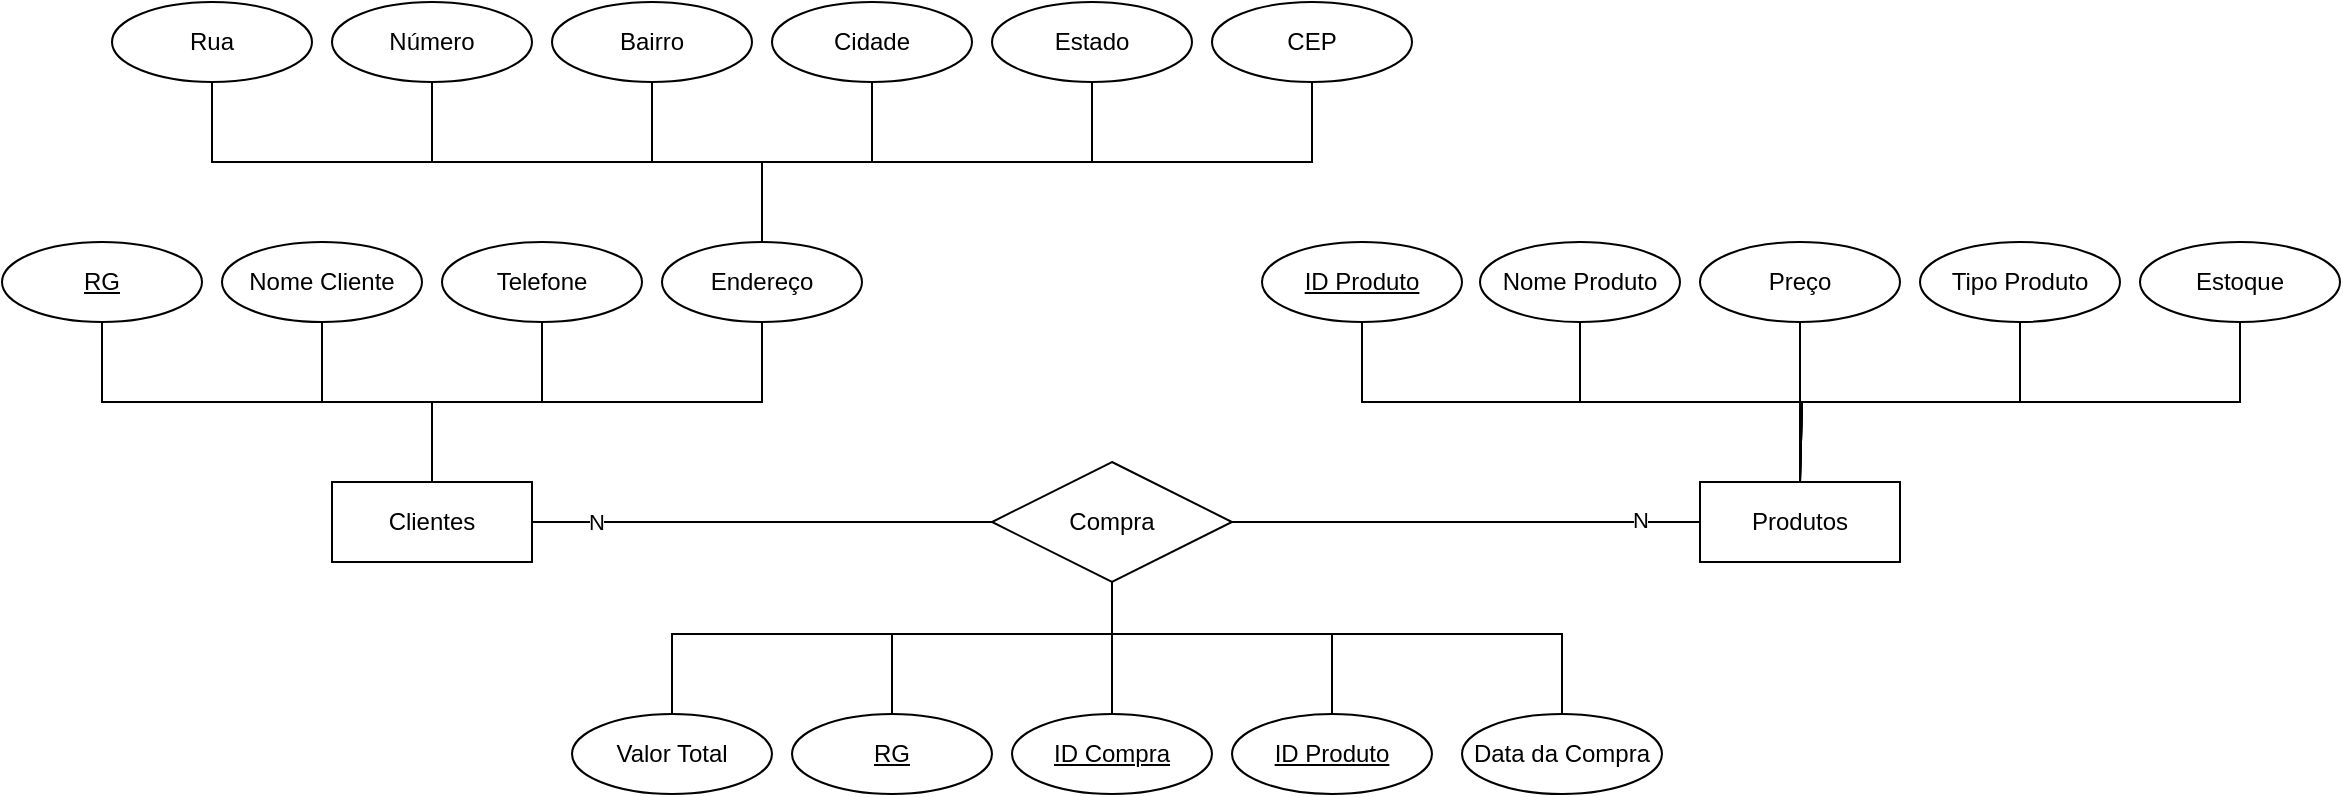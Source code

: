 <mxfile version="24.1.0" type="device">
  <diagram name="Página-1" id="aeikO824CCe3WyeBYj8U">
    <mxGraphModel dx="1235" dy="624" grid="1" gridSize="10" guides="1" tooltips="1" connect="1" arrows="1" fold="1" page="1" pageScale="1" pageWidth="1169" pageHeight="827" math="0" shadow="0">
      <root>
        <mxCell id="0" />
        <mxCell id="1" parent="0" />
        <mxCell id="he8aFslZOk4jWWmpaRF2-1" value="Clientes" style="rounded=1;arcSize=0;whiteSpace=wrap;html=1;align=center;" vertex="1" parent="1">
          <mxGeometry x="165" y="240" width="100" height="40" as="geometry" />
        </mxCell>
        <mxCell id="he8aFslZOk4jWWmpaRF2-2" value="RG" style="ellipse;whiteSpace=wrap;html=1;align=center;fontStyle=4;" vertex="1" parent="1">
          <mxGeometry y="120" width="100" height="40" as="geometry" />
        </mxCell>
        <mxCell id="he8aFslZOk4jWWmpaRF2-4" value="Nome Cliente" style="ellipse;whiteSpace=wrap;html=1;align=center;" vertex="1" parent="1">
          <mxGeometry x="110" y="120" width="100" height="40" as="geometry" />
        </mxCell>
        <mxCell id="he8aFslZOk4jWWmpaRF2-5" value="Telefone" style="ellipse;whiteSpace=wrap;html=1;align=center;" vertex="1" parent="1">
          <mxGeometry x="220" y="120" width="100" height="40" as="geometry" />
        </mxCell>
        <mxCell id="he8aFslZOk4jWWmpaRF2-7" value="Cidade" style="ellipse;whiteSpace=wrap;html=1;align=center;" vertex="1" parent="1">
          <mxGeometry x="385" width="100" height="40" as="geometry" />
        </mxCell>
        <mxCell id="he8aFslZOk4jWWmpaRF2-8" value="Bairro" style="ellipse;whiteSpace=wrap;html=1;align=center;" vertex="1" parent="1">
          <mxGeometry x="275" width="100" height="40" as="geometry" />
        </mxCell>
        <mxCell id="he8aFslZOk4jWWmpaRF2-11" value="Estado" style="ellipse;whiteSpace=wrap;html=1;align=center;" vertex="1" parent="1">
          <mxGeometry x="495" width="100" height="40" as="geometry" />
        </mxCell>
        <mxCell id="he8aFslZOk4jWWmpaRF2-12" value="CEP" style="ellipse;whiteSpace=wrap;html=1;align=center;" vertex="1" parent="1">
          <mxGeometry x="605" width="100" height="40" as="geometry" />
        </mxCell>
        <mxCell id="he8aFslZOk4jWWmpaRF2-15" value="Rua" style="ellipse;whiteSpace=wrap;html=1;align=center;" vertex="1" parent="1">
          <mxGeometry x="55" width="100" height="40" as="geometry" />
        </mxCell>
        <mxCell id="he8aFslZOk4jWWmpaRF2-16" value="Número" style="ellipse;whiteSpace=wrap;html=1;align=center;" vertex="1" parent="1">
          <mxGeometry x="165" width="100" height="40" as="geometry" />
        </mxCell>
        <mxCell id="he8aFslZOk4jWWmpaRF2-22" value="" style="endArrow=none;html=1;rounded=0;exitX=0.5;exitY=1;exitDx=0;exitDy=0;entryX=0.5;entryY=0;entryDx=0;entryDy=0;" edge="1" parent="1" source="he8aFslZOk4jWWmpaRF2-15" target="he8aFslZOk4jWWmpaRF2-71">
          <mxGeometry relative="1" as="geometry">
            <mxPoint x="110" y="80" as="sourcePoint" />
            <mxPoint x="380" y="80" as="targetPoint" />
            <Array as="points">
              <mxPoint x="105" y="80" />
              <mxPoint x="380" y="80" />
            </Array>
          </mxGeometry>
        </mxCell>
        <mxCell id="he8aFslZOk4jWWmpaRF2-23" value="" style="endArrow=none;html=1;rounded=0;entryX=0.5;entryY=1;entryDx=0;entryDy=0;exitX=0.5;exitY=0;exitDx=0;exitDy=0;" edge="1" parent="1" source="he8aFslZOk4jWWmpaRF2-71" target="he8aFslZOk4jWWmpaRF2-12">
          <mxGeometry relative="1" as="geometry">
            <mxPoint x="280" y="160" as="sourcePoint" />
            <mxPoint x="440" y="160" as="targetPoint" />
            <Array as="points">
              <mxPoint x="380" y="80" />
              <mxPoint x="655" y="80" />
            </Array>
          </mxGeometry>
        </mxCell>
        <mxCell id="he8aFslZOk4jWWmpaRF2-24" value="" style="endArrow=none;html=1;rounded=0;entryX=0.5;entryY=1;entryDx=0;entryDy=0;exitX=0.5;exitY=0;exitDx=0;exitDy=0;" edge="1" parent="1" source="he8aFslZOk4jWWmpaRF2-71" target="he8aFslZOk4jWWmpaRF2-16">
          <mxGeometry relative="1" as="geometry">
            <mxPoint x="215" y="80" as="sourcePoint" />
            <mxPoint x="440" y="160" as="targetPoint" />
            <Array as="points">
              <mxPoint x="380" y="80" />
              <mxPoint x="215" y="80" />
            </Array>
          </mxGeometry>
        </mxCell>
        <mxCell id="he8aFslZOk4jWWmpaRF2-25" value="" style="endArrow=none;html=1;rounded=0;exitX=0.5;exitY=0;exitDx=0;exitDy=0;entryX=0.5;entryY=1;entryDx=0;entryDy=0;" edge="1" parent="1" source="he8aFslZOk4jWWmpaRF2-71" target="he8aFslZOk4jWWmpaRF2-11">
          <mxGeometry relative="1" as="geometry">
            <mxPoint x="280" y="160" as="sourcePoint" />
            <mxPoint x="440" y="160" as="targetPoint" />
            <Array as="points">
              <mxPoint x="380" y="80" />
              <mxPoint x="545" y="80" />
            </Array>
          </mxGeometry>
        </mxCell>
        <mxCell id="he8aFslZOk4jWWmpaRF2-26" value="" style="endArrow=none;html=1;rounded=0;entryX=0.5;entryY=1;entryDx=0;entryDy=0;exitX=0.5;exitY=0;exitDx=0;exitDy=0;" edge="1" parent="1" source="he8aFslZOk4jWWmpaRF2-71" target="he8aFslZOk4jWWmpaRF2-7">
          <mxGeometry relative="1" as="geometry">
            <mxPoint x="280" y="160" as="sourcePoint" />
            <mxPoint x="440" y="160" as="targetPoint" />
            <Array as="points">
              <mxPoint x="380" y="80" />
              <mxPoint x="435" y="80" />
            </Array>
          </mxGeometry>
        </mxCell>
        <mxCell id="he8aFslZOk4jWWmpaRF2-27" value="" style="endArrow=none;html=1;rounded=0;entryX=0.5;entryY=1;entryDx=0;entryDy=0;exitX=0.5;exitY=0;exitDx=0;exitDy=0;" edge="1" parent="1" source="he8aFslZOk4jWWmpaRF2-71" target="he8aFslZOk4jWWmpaRF2-8">
          <mxGeometry relative="1" as="geometry">
            <mxPoint x="280" y="160" as="sourcePoint" />
            <mxPoint x="440" y="160" as="targetPoint" />
            <Array as="points">
              <mxPoint x="380" y="80" />
              <mxPoint x="325" y="80" />
            </Array>
          </mxGeometry>
        </mxCell>
        <mxCell id="he8aFslZOk4jWWmpaRF2-28" value="" style="endArrow=none;html=1;rounded=0;entryX=0.5;entryY=0;entryDx=0;entryDy=0;exitX=0.5;exitY=1;exitDx=0;exitDy=0;" edge="1" parent="1" source="he8aFslZOk4jWWmpaRF2-71" target="he8aFslZOk4jWWmpaRF2-1">
          <mxGeometry relative="1" as="geometry">
            <mxPoint x="280" y="160" as="sourcePoint" />
            <mxPoint x="440" y="160" as="targetPoint" />
            <Array as="points">
              <mxPoint x="380" y="200" />
              <mxPoint x="215" y="200" />
            </Array>
          </mxGeometry>
        </mxCell>
        <mxCell id="he8aFslZOk4jWWmpaRF2-29" value="" style="endArrow=none;html=1;rounded=0;exitX=0.5;exitY=1;exitDx=0;exitDy=0;entryX=0.5;entryY=0;entryDx=0;entryDy=0;" edge="1" parent="1" source="he8aFslZOk4jWWmpaRF2-5" target="he8aFslZOk4jWWmpaRF2-1">
          <mxGeometry relative="1" as="geometry">
            <mxPoint x="280" y="160" as="sourcePoint" />
            <mxPoint x="440" y="160" as="targetPoint" />
            <Array as="points">
              <mxPoint x="270" y="200" />
              <mxPoint x="215" y="200" />
            </Array>
          </mxGeometry>
        </mxCell>
        <mxCell id="he8aFslZOk4jWWmpaRF2-30" value="" style="endArrow=none;html=1;rounded=0;exitX=0.5;exitY=1;exitDx=0;exitDy=0;entryX=0.5;entryY=0;entryDx=0;entryDy=0;" edge="1" parent="1" source="he8aFslZOk4jWWmpaRF2-4" target="he8aFslZOk4jWWmpaRF2-1">
          <mxGeometry relative="1" as="geometry">
            <mxPoint x="280" y="160" as="sourcePoint" />
            <mxPoint x="440" y="160" as="targetPoint" />
            <Array as="points">
              <mxPoint x="160" y="200" />
              <mxPoint x="215" y="200" />
            </Array>
          </mxGeometry>
        </mxCell>
        <mxCell id="he8aFslZOk4jWWmpaRF2-35" value="" style="endArrow=none;html=1;rounded=0;exitX=0.5;exitY=1;exitDx=0;exitDy=0;entryX=0.5;entryY=0;entryDx=0;entryDy=0;" edge="1" parent="1" source="he8aFslZOk4jWWmpaRF2-2" target="he8aFslZOk4jWWmpaRF2-1">
          <mxGeometry relative="1" as="geometry">
            <mxPoint x="280" y="160" as="sourcePoint" />
            <mxPoint x="440" y="160" as="targetPoint" />
            <Array as="points">
              <mxPoint x="50" y="200" />
              <mxPoint x="215" y="200" />
            </Array>
          </mxGeometry>
        </mxCell>
        <mxCell id="he8aFslZOk4jWWmpaRF2-37" value="Produtos" style="whiteSpace=wrap;html=1;align=center;" vertex="1" parent="1">
          <mxGeometry x="849" y="240" width="100" height="40" as="geometry" />
        </mxCell>
        <mxCell id="he8aFslZOk4jWWmpaRF2-45" value="Nome Produto" style="ellipse;whiteSpace=wrap;html=1;align=center;" vertex="1" parent="1">
          <mxGeometry x="739" y="120" width="100" height="40" as="geometry" />
        </mxCell>
        <mxCell id="he8aFslZOk4jWWmpaRF2-46" value="Preço" style="ellipse;whiteSpace=wrap;html=1;align=center;" vertex="1" parent="1">
          <mxGeometry x="849" y="120" width="100" height="40" as="geometry" />
        </mxCell>
        <mxCell id="he8aFslZOk4jWWmpaRF2-47" value="Tipo Produto" style="ellipse;whiteSpace=wrap;html=1;align=center;" vertex="1" parent="1">
          <mxGeometry x="959" y="120" width="100" height="40" as="geometry" />
        </mxCell>
        <mxCell id="he8aFslZOk4jWWmpaRF2-48" value="Estoque" style="ellipse;whiteSpace=wrap;html=1;align=center;" vertex="1" parent="1">
          <mxGeometry x="1069" y="120" width="100" height="40" as="geometry" />
        </mxCell>
        <mxCell id="he8aFslZOk4jWWmpaRF2-49" value="" style="endArrow=none;html=1;rounded=0;entryX=0.5;entryY=0;entryDx=0;entryDy=0;exitX=0.5;exitY=1;exitDx=0;exitDy=0;" edge="1" parent="1" source="he8aFslZOk4jWWmpaRF2-45" target="he8aFslZOk4jWWmpaRF2-37">
          <mxGeometry relative="1" as="geometry">
            <mxPoint x="799" y="200" as="sourcePoint" />
            <mxPoint x="959" y="200" as="targetPoint" />
            <Array as="points">
              <mxPoint x="789" y="200" />
              <mxPoint x="900" y="200" />
            </Array>
          </mxGeometry>
        </mxCell>
        <mxCell id="he8aFslZOk4jWWmpaRF2-50" value="" style="endArrow=none;html=1;rounded=0;exitX=0.5;exitY=0;exitDx=0;exitDy=0;entryX=0.5;entryY=1;entryDx=0;entryDy=0;" edge="1" parent="1" source="he8aFslZOk4jWWmpaRF2-37" target="he8aFslZOk4jWWmpaRF2-48">
          <mxGeometry relative="1" as="geometry">
            <mxPoint x="994" y="200" as="sourcePoint" />
            <mxPoint x="1154" y="200" as="targetPoint" />
            <Array as="points">
              <mxPoint x="900" y="200" />
              <mxPoint x="1119" y="200" />
            </Array>
          </mxGeometry>
        </mxCell>
        <mxCell id="he8aFslZOk4jWWmpaRF2-51" value="" style="endArrow=none;html=1;rounded=0;exitX=0.5;exitY=1;exitDx=0;exitDy=0;entryX=0.5;entryY=0;entryDx=0;entryDy=0;" edge="1" parent="1" source="he8aFslZOk4jWWmpaRF2-46" target="he8aFslZOk4jWWmpaRF2-37">
          <mxGeometry relative="1" as="geometry">
            <mxPoint x="774" y="340" as="sourcePoint" />
            <mxPoint x="934" y="340" as="targetPoint" />
            <Array as="points">
              <mxPoint x="899" y="200" />
            </Array>
          </mxGeometry>
        </mxCell>
        <mxCell id="he8aFslZOk4jWWmpaRF2-52" value="" style="endArrow=none;html=1;rounded=0;exitX=0.5;exitY=0;exitDx=0;exitDy=0;entryX=0.5;entryY=1;entryDx=0;entryDy=0;" edge="1" parent="1" source="he8aFslZOk4jWWmpaRF2-37" target="he8aFslZOk4jWWmpaRF2-47">
          <mxGeometry relative="1" as="geometry">
            <mxPoint x="949" y="220" as="sourcePoint" />
            <mxPoint x="1109" y="220" as="targetPoint" />
            <Array as="points">
              <mxPoint x="900" y="200" />
              <mxPoint x="1009" y="200" />
            </Array>
          </mxGeometry>
        </mxCell>
        <mxCell id="he8aFslZOk4jWWmpaRF2-55" value="ID Produto" style="ellipse;whiteSpace=wrap;html=1;align=center;fontStyle=4;" vertex="1" parent="1">
          <mxGeometry x="630" y="120" width="100" height="40" as="geometry" />
        </mxCell>
        <mxCell id="he8aFslZOk4jWWmpaRF2-56" value="" style="endArrow=none;html=1;rounded=0;exitX=0.5;exitY=1;exitDx=0;exitDy=0;entryX=0.5;entryY=0;entryDx=0;entryDy=0;" edge="1" parent="1" source="he8aFslZOk4jWWmpaRF2-55" target="he8aFslZOk4jWWmpaRF2-37">
          <mxGeometry relative="1" as="geometry">
            <mxPoint x="670" y="240" as="sourcePoint" />
            <mxPoint x="830" y="240" as="targetPoint" />
            <Array as="points">
              <mxPoint x="680" y="200" />
              <mxPoint x="790" y="200" />
              <mxPoint x="900" y="200" />
            </Array>
          </mxGeometry>
        </mxCell>
        <mxCell id="he8aFslZOk4jWWmpaRF2-57" value="Compra" style="shape=rhombus;perimeter=rhombusPerimeter;whiteSpace=wrap;html=1;align=center;" vertex="1" parent="1">
          <mxGeometry x="495" y="230" width="120" height="60" as="geometry" />
        </mxCell>
        <mxCell id="he8aFslZOk4jWWmpaRF2-71" value="Endereço" style="ellipse;whiteSpace=wrap;html=1;align=center;" vertex="1" parent="1">
          <mxGeometry x="330" y="120" width="100" height="40" as="geometry" />
        </mxCell>
        <mxCell id="he8aFslZOk4jWWmpaRF2-77" value="ID Compra" style="ellipse;whiteSpace=wrap;html=1;align=center;fontStyle=4;" vertex="1" parent="1">
          <mxGeometry x="505" y="356" width="100" height="40" as="geometry" />
        </mxCell>
        <mxCell id="he8aFslZOk4jWWmpaRF2-78" value="Valor Total" style="ellipse;whiteSpace=wrap;html=1;align=center;" vertex="1" parent="1">
          <mxGeometry x="285" y="356" width="100" height="40" as="geometry" />
        </mxCell>
        <mxCell id="he8aFslZOk4jWWmpaRF2-79" value="Data da Compra" style="ellipse;whiteSpace=wrap;html=1;align=center;" vertex="1" parent="1">
          <mxGeometry x="730" y="356" width="100" height="40" as="geometry" />
        </mxCell>
        <mxCell id="he8aFslZOk4jWWmpaRF2-87" value="RG" style="ellipse;whiteSpace=wrap;html=1;align=center;fontStyle=4;" vertex="1" parent="1">
          <mxGeometry x="395" y="356" width="100" height="40" as="geometry" />
        </mxCell>
        <mxCell id="he8aFslZOk4jWWmpaRF2-88" value="ID Produto" style="ellipse;whiteSpace=wrap;html=1;align=center;fontStyle=4;" vertex="1" parent="1">
          <mxGeometry x="615" y="356" width="100" height="40" as="geometry" />
        </mxCell>
        <mxCell id="he8aFslZOk4jWWmpaRF2-90" value="" style="endArrow=none;html=1;rounded=0;entryX=0.5;entryY=0;entryDx=0;entryDy=0;exitX=0.5;exitY=1;exitDx=0;exitDy=0;" edge="1" parent="1" source="he8aFslZOk4jWWmpaRF2-57" target="he8aFslZOk4jWWmpaRF2-77">
          <mxGeometry relative="1" as="geometry">
            <mxPoint x="720" y="266" as="sourcePoint" />
            <mxPoint x="880" y="266" as="targetPoint" />
          </mxGeometry>
        </mxCell>
        <mxCell id="he8aFslZOk4jWWmpaRF2-91" value="" style="endArrow=none;html=1;rounded=0;exitX=0.5;exitY=1;exitDx=0;exitDy=0;entryX=0.5;entryY=0;entryDx=0;entryDy=0;" edge="1" parent="1" source="he8aFslZOk4jWWmpaRF2-57" target="he8aFslZOk4jWWmpaRF2-87">
          <mxGeometry relative="1" as="geometry">
            <mxPoint x="730" y="276" as="sourcePoint" />
            <mxPoint x="890" y="276" as="targetPoint" />
            <Array as="points">
              <mxPoint x="555" y="316" />
              <mxPoint x="445" y="316" />
            </Array>
          </mxGeometry>
        </mxCell>
        <mxCell id="he8aFslZOk4jWWmpaRF2-92" value="" style="endArrow=none;html=1;rounded=0;exitX=0.5;exitY=1;exitDx=0;exitDy=0;entryX=0.5;entryY=0;entryDx=0;entryDy=0;" edge="1" parent="1" source="he8aFslZOk4jWWmpaRF2-57" target="he8aFslZOk4jWWmpaRF2-88">
          <mxGeometry relative="1" as="geometry">
            <mxPoint x="740" y="286" as="sourcePoint" />
            <mxPoint x="900" y="286" as="targetPoint" />
            <Array as="points">
              <mxPoint x="555" y="316" />
              <mxPoint x="665" y="316" />
            </Array>
          </mxGeometry>
        </mxCell>
        <mxCell id="he8aFslZOk4jWWmpaRF2-93" value="" style="endArrow=none;html=1;rounded=0;exitX=0.5;exitY=1;exitDx=0;exitDy=0;entryX=0.5;entryY=0;entryDx=0;entryDy=0;" edge="1" parent="1" source="he8aFslZOk4jWWmpaRF2-57" target="he8aFslZOk4jWWmpaRF2-79">
          <mxGeometry relative="1" as="geometry">
            <mxPoint x="650" y="316" as="sourcePoint" />
            <mxPoint x="810" y="316" as="targetPoint" />
            <Array as="points">
              <mxPoint x="555" y="316" />
              <mxPoint x="780" y="316" />
            </Array>
          </mxGeometry>
        </mxCell>
        <mxCell id="he8aFslZOk4jWWmpaRF2-94" value="" style="endArrow=none;html=1;rounded=0;exitX=0.5;exitY=0;exitDx=0;exitDy=0;entryX=0.5;entryY=1;entryDx=0;entryDy=0;" edge="1" parent="1" source="he8aFslZOk4jWWmpaRF2-78" target="he8aFslZOk4jWWmpaRF2-57">
          <mxGeometry relative="1" as="geometry">
            <mxPoint x="320" y="326" as="sourcePoint" />
            <mxPoint x="480" y="326" as="targetPoint" />
            <Array as="points">
              <mxPoint x="335" y="316" />
              <mxPoint x="555" y="316" />
            </Array>
          </mxGeometry>
        </mxCell>
        <mxCell id="he8aFslZOk4jWWmpaRF2-96" value="" style="endArrow=none;html=1;rounded=0;exitX=1;exitY=0.5;exitDx=0;exitDy=0;entryX=0;entryY=0.5;entryDx=0;entryDy=0;" edge="1" parent="1" source="he8aFslZOk4jWWmpaRF2-1" target="he8aFslZOk4jWWmpaRF2-57">
          <mxGeometry relative="1" as="geometry">
            <mxPoint x="490" y="200" as="sourcePoint" />
            <mxPoint x="650" y="200" as="targetPoint" />
          </mxGeometry>
        </mxCell>
        <mxCell id="he8aFslZOk4jWWmpaRF2-97" value="N" style="edgeLabel;html=1;align=center;verticalAlign=middle;resizable=0;points=[];" vertex="1" connectable="0" parent="he8aFslZOk4jWWmpaRF2-96">
          <mxGeometry x="-0.728" relative="1" as="geometry">
            <mxPoint as="offset" />
          </mxGeometry>
        </mxCell>
        <mxCell id="he8aFslZOk4jWWmpaRF2-98" value="" style="endArrow=none;html=1;rounded=0;exitX=1;exitY=0.5;exitDx=0;exitDy=0;entryX=0;entryY=0.5;entryDx=0;entryDy=0;" edge="1" parent="1" source="he8aFslZOk4jWWmpaRF2-57" target="he8aFslZOk4jWWmpaRF2-37">
          <mxGeometry relative="1" as="geometry">
            <mxPoint x="650" y="260" as="sourcePoint" />
            <mxPoint x="810" y="260" as="targetPoint" />
          </mxGeometry>
        </mxCell>
        <mxCell id="he8aFslZOk4jWWmpaRF2-99" value="N" style="edgeLabel;html=1;align=center;verticalAlign=middle;resizable=0;points=[];" vertex="1" connectable="0" parent="he8aFslZOk4jWWmpaRF2-98">
          <mxGeometry x="0.741" y="1" relative="1" as="geometry">
            <mxPoint as="offset" />
          </mxGeometry>
        </mxCell>
      </root>
    </mxGraphModel>
  </diagram>
</mxfile>
